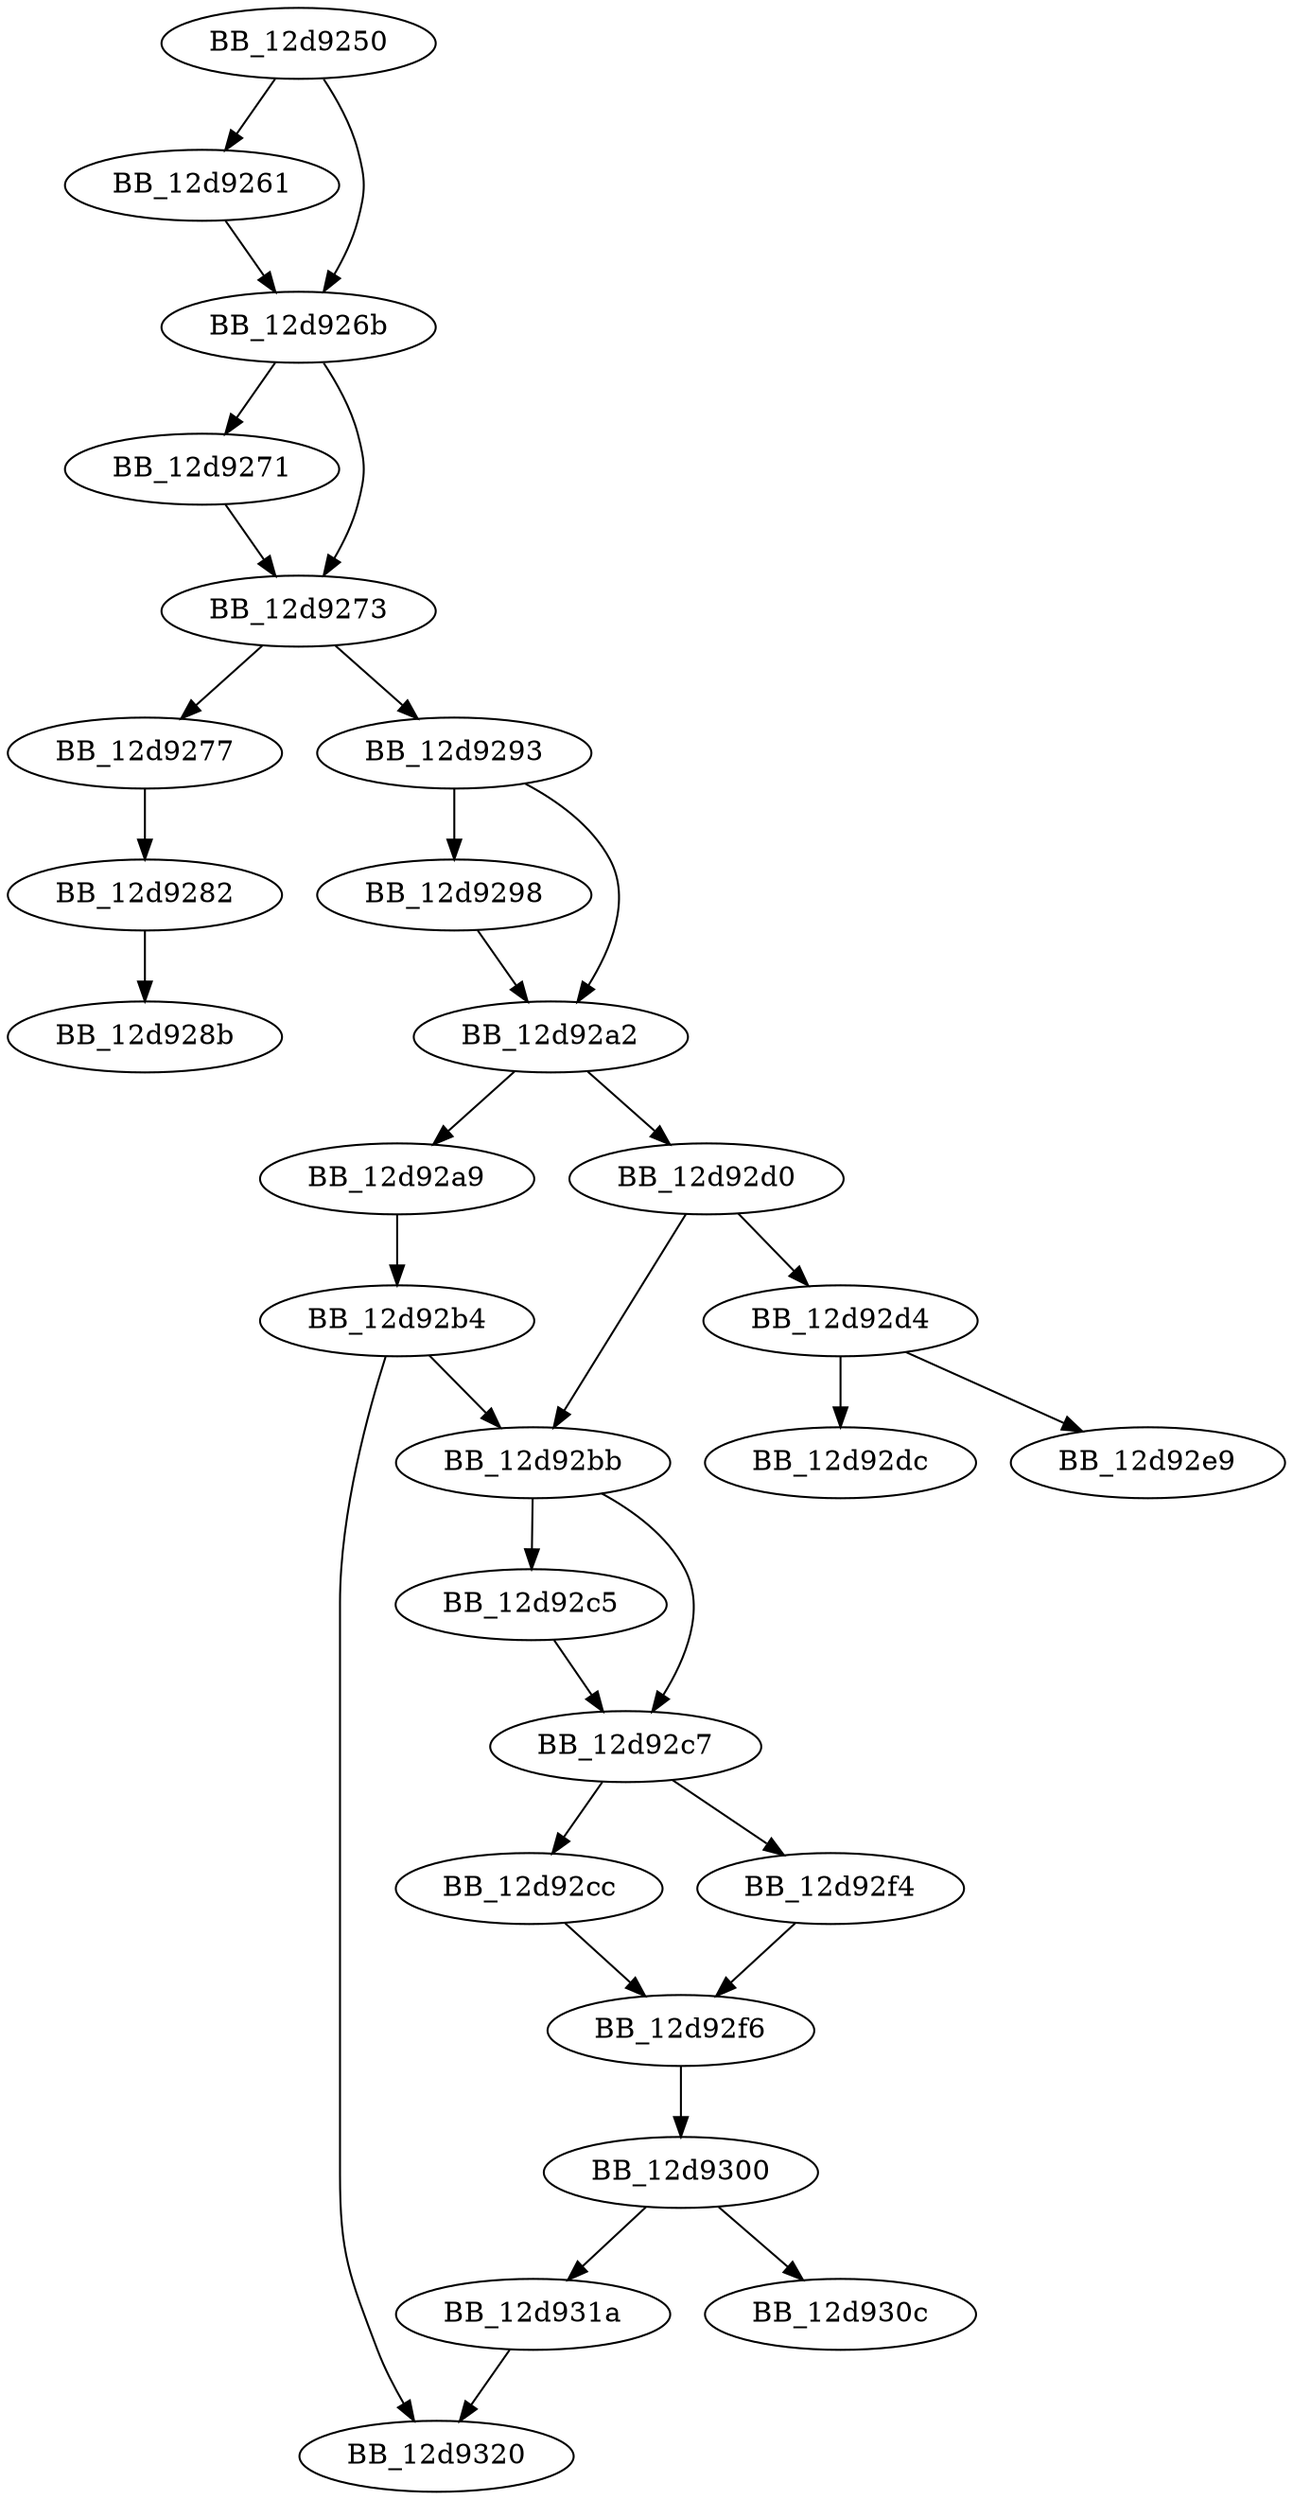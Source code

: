 DiGraph sub_12D9250{
BB_12d9250->BB_12d9261
BB_12d9250->BB_12d926b
BB_12d9261->BB_12d926b
BB_12d926b->BB_12d9271
BB_12d926b->BB_12d9273
BB_12d9271->BB_12d9273
BB_12d9273->BB_12d9277
BB_12d9273->BB_12d9293
BB_12d9277->BB_12d9282
BB_12d9282->BB_12d928b
BB_12d9293->BB_12d9298
BB_12d9293->BB_12d92a2
BB_12d9298->BB_12d92a2
BB_12d92a2->BB_12d92a9
BB_12d92a2->BB_12d92d0
BB_12d92a9->BB_12d92b4
BB_12d92b4->BB_12d92bb
BB_12d92b4->BB_12d9320
BB_12d92bb->BB_12d92c5
BB_12d92bb->BB_12d92c7
BB_12d92c5->BB_12d92c7
BB_12d92c7->BB_12d92cc
BB_12d92c7->BB_12d92f4
BB_12d92cc->BB_12d92f6
BB_12d92d0->BB_12d92bb
BB_12d92d0->BB_12d92d4
BB_12d92d4->BB_12d92dc
BB_12d92d4->BB_12d92e9
BB_12d92f4->BB_12d92f6
BB_12d92f6->BB_12d9300
BB_12d9300->BB_12d930c
BB_12d9300->BB_12d931a
BB_12d931a->BB_12d9320
}
